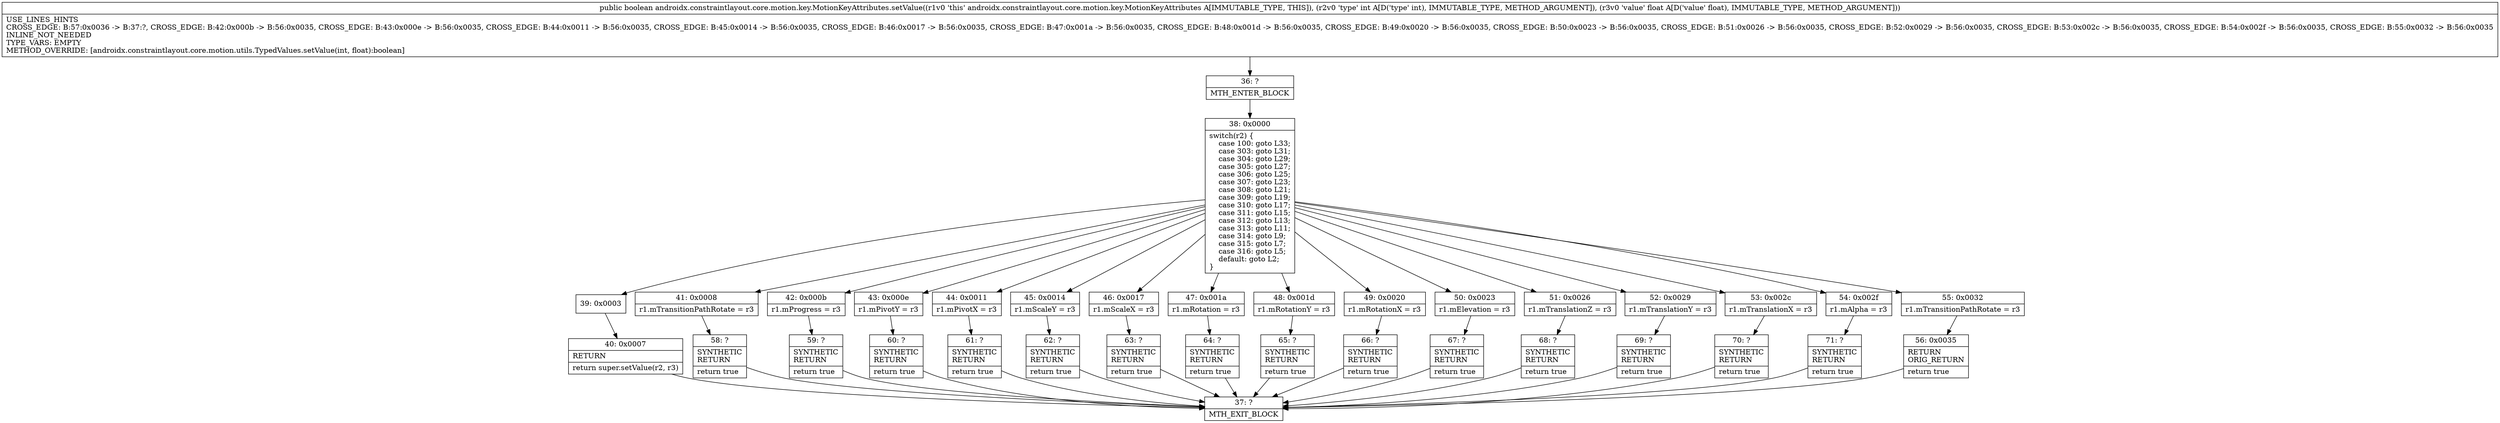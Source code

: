 digraph "CFG forandroidx.constraintlayout.core.motion.key.MotionKeyAttributes.setValue(IF)Z" {
Node_36 [shape=record,label="{36\:\ ?|MTH_ENTER_BLOCK\l}"];
Node_38 [shape=record,label="{38\:\ 0x0000|switch(r2) \{\l    case 100: goto L33;\l    case 303: goto L31;\l    case 304: goto L29;\l    case 305: goto L27;\l    case 306: goto L25;\l    case 307: goto L23;\l    case 308: goto L21;\l    case 309: goto L19;\l    case 310: goto L17;\l    case 311: goto L15;\l    case 312: goto L13;\l    case 313: goto L11;\l    case 314: goto L9;\l    case 315: goto L7;\l    case 316: goto L5;\l    default: goto L2;\l\}\l}"];
Node_39 [shape=record,label="{39\:\ 0x0003}"];
Node_40 [shape=record,label="{40\:\ 0x0007|RETURN\l|return super.setValue(r2, r3)\l}"];
Node_37 [shape=record,label="{37\:\ ?|MTH_EXIT_BLOCK\l}"];
Node_41 [shape=record,label="{41\:\ 0x0008|r1.mTransitionPathRotate = r3\l}"];
Node_58 [shape=record,label="{58\:\ ?|SYNTHETIC\lRETURN\l|return true\l}"];
Node_42 [shape=record,label="{42\:\ 0x000b|r1.mProgress = r3\l}"];
Node_59 [shape=record,label="{59\:\ ?|SYNTHETIC\lRETURN\l|return true\l}"];
Node_43 [shape=record,label="{43\:\ 0x000e|r1.mPivotY = r3\l}"];
Node_60 [shape=record,label="{60\:\ ?|SYNTHETIC\lRETURN\l|return true\l}"];
Node_44 [shape=record,label="{44\:\ 0x0011|r1.mPivotX = r3\l}"];
Node_61 [shape=record,label="{61\:\ ?|SYNTHETIC\lRETURN\l|return true\l}"];
Node_45 [shape=record,label="{45\:\ 0x0014|r1.mScaleY = r3\l}"];
Node_62 [shape=record,label="{62\:\ ?|SYNTHETIC\lRETURN\l|return true\l}"];
Node_46 [shape=record,label="{46\:\ 0x0017|r1.mScaleX = r3\l}"];
Node_63 [shape=record,label="{63\:\ ?|SYNTHETIC\lRETURN\l|return true\l}"];
Node_47 [shape=record,label="{47\:\ 0x001a|r1.mRotation = r3\l}"];
Node_64 [shape=record,label="{64\:\ ?|SYNTHETIC\lRETURN\l|return true\l}"];
Node_48 [shape=record,label="{48\:\ 0x001d|r1.mRotationY = r3\l}"];
Node_65 [shape=record,label="{65\:\ ?|SYNTHETIC\lRETURN\l|return true\l}"];
Node_49 [shape=record,label="{49\:\ 0x0020|r1.mRotationX = r3\l}"];
Node_66 [shape=record,label="{66\:\ ?|SYNTHETIC\lRETURN\l|return true\l}"];
Node_50 [shape=record,label="{50\:\ 0x0023|r1.mElevation = r3\l}"];
Node_67 [shape=record,label="{67\:\ ?|SYNTHETIC\lRETURN\l|return true\l}"];
Node_51 [shape=record,label="{51\:\ 0x0026|r1.mTranslationZ = r3\l}"];
Node_68 [shape=record,label="{68\:\ ?|SYNTHETIC\lRETURN\l|return true\l}"];
Node_52 [shape=record,label="{52\:\ 0x0029|r1.mTranslationY = r3\l}"];
Node_69 [shape=record,label="{69\:\ ?|SYNTHETIC\lRETURN\l|return true\l}"];
Node_53 [shape=record,label="{53\:\ 0x002c|r1.mTranslationX = r3\l}"];
Node_70 [shape=record,label="{70\:\ ?|SYNTHETIC\lRETURN\l|return true\l}"];
Node_54 [shape=record,label="{54\:\ 0x002f|r1.mAlpha = r3\l}"];
Node_71 [shape=record,label="{71\:\ ?|SYNTHETIC\lRETURN\l|return true\l}"];
Node_55 [shape=record,label="{55\:\ 0x0032|r1.mTransitionPathRotate = r3\l}"];
Node_56 [shape=record,label="{56\:\ 0x0035|RETURN\lORIG_RETURN\l|return true\l}"];
MethodNode[shape=record,label="{public boolean androidx.constraintlayout.core.motion.key.MotionKeyAttributes.setValue((r1v0 'this' androidx.constraintlayout.core.motion.key.MotionKeyAttributes A[IMMUTABLE_TYPE, THIS]), (r2v0 'type' int A[D('type' int), IMMUTABLE_TYPE, METHOD_ARGUMENT]), (r3v0 'value' float A[D('value' float), IMMUTABLE_TYPE, METHOD_ARGUMENT]))  | USE_LINES_HINTS\lCROSS_EDGE: B:57:0x0036 \-\> B:37:?, CROSS_EDGE: B:42:0x000b \-\> B:56:0x0035, CROSS_EDGE: B:43:0x000e \-\> B:56:0x0035, CROSS_EDGE: B:44:0x0011 \-\> B:56:0x0035, CROSS_EDGE: B:45:0x0014 \-\> B:56:0x0035, CROSS_EDGE: B:46:0x0017 \-\> B:56:0x0035, CROSS_EDGE: B:47:0x001a \-\> B:56:0x0035, CROSS_EDGE: B:48:0x001d \-\> B:56:0x0035, CROSS_EDGE: B:49:0x0020 \-\> B:56:0x0035, CROSS_EDGE: B:50:0x0023 \-\> B:56:0x0035, CROSS_EDGE: B:51:0x0026 \-\> B:56:0x0035, CROSS_EDGE: B:52:0x0029 \-\> B:56:0x0035, CROSS_EDGE: B:53:0x002c \-\> B:56:0x0035, CROSS_EDGE: B:54:0x002f \-\> B:56:0x0035, CROSS_EDGE: B:55:0x0032 \-\> B:56:0x0035\lINLINE_NOT_NEEDED\lTYPE_VARS: EMPTY\lMETHOD_OVERRIDE: [androidx.constraintlayout.core.motion.utils.TypedValues.setValue(int, float):boolean]\l}"];
MethodNode -> Node_36;Node_36 -> Node_38;
Node_38 -> Node_39;
Node_38 -> Node_41;
Node_38 -> Node_42;
Node_38 -> Node_43;
Node_38 -> Node_44;
Node_38 -> Node_45;
Node_38 -> Node_46;
Node_38 -> Node_47;
Node_38 -> Node_48;
Node_38 -> Node_49;
Node_38 -> Node_50;
Node_38 -> Node_51;
Node_38 -> Node_52;
Node_38 -> Node_53;
Node_38 -> Node_54;
Node_38 -> Node_55;
Node_39 -> Node_40;
Node_40 -> Node_37;
Node_41 -> Node_58;
Node_58 -> Node_37;
Node_42 -> Node_59;
Node_59 -> Node_37;
Node_43 -> Node_60;
Node_60 -> Node_37;
Node_44 -> Node_61;
Node_61 -> Node_37;
Node_45 -> Node_62;
Node_62 -> Node_37;
Node_46 -> Node_63;
Node_63 -> Node_37;
Node_47 -> Node_64;
Node_64 -> Node_37;
Node_48 -> Node_65;
Node_65 -> Node_37;
Node_49 -> Node_66;
Node_66 -> Node_37;
Node_50 -> Node_67;
Node_67 -> Node_37;
Node_51 -> Node_68;
Node_68 -> Node_37;
Node_52 -> Node_69;
Node_69 -> Node_37;
Node_53 -> Node_70;
Node_70 -> Node_37;
Node_54 -> Node_71;
Node_71 -> Node_37;
Node_55 -> Node_56;
Node_56 -> Node_37;
}

